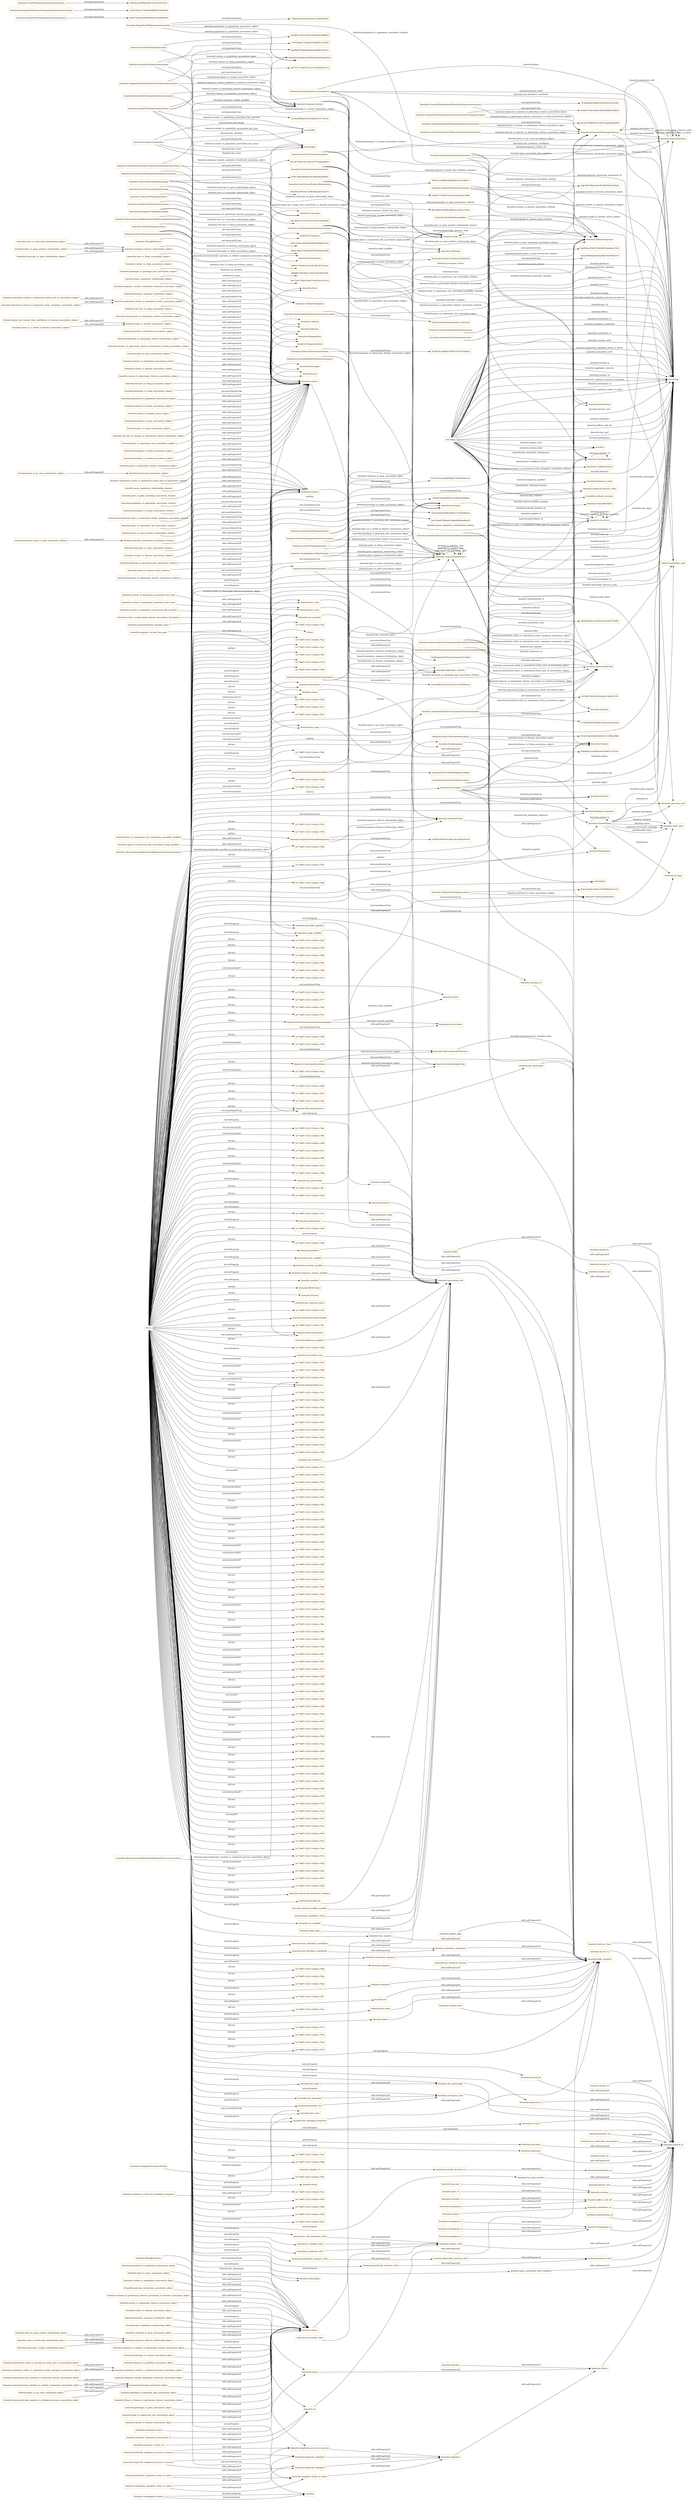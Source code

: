 digraph ar2dtool_diagram { 
rankdir=LR;
size="1501"
node [shape = rectangle, color="orange"]; "bioentity:GeneToGeneProductRelationship" "387d818148b0b074f56703b77e59dafe" "bioentity:Environment" "bioentity:SequenceVariant" "bioentity:GenotypeToGeneAssociation" "e5dd90c2c6314e383cf49b4a41d8b844" "bioentity:CellularComponent" "2538a09ffa6a2f6293d90e287b77b24a" "bioentity:FrequencyQuantifier" "bioentity:VariantToDiseaseAssociation" "81c3073ed815a74bac3477bea856b4b3" "3aba26908f2b6a58a29667942960e107" "bioentity:GenomicSequenceLocalization" "bioentity:ConfidenceLevel" "66ca07590893827a461f5aae0a382868" "9aa084aa78d61550620836adddce7438" "bioentity:GeneToGeneAssociation" "bioentity:GeneToGeneHomologyAssociation" "bioentity:OntologyClass" "bioentity:PairwiseGeneToGeneInteraction" "46bdf8e32a4af0bf30925900127ee34c" "bioentity:GeneProduct" "bioentity:AnatomicalEntity" "bioentity:MacromolecularMachineToMolecularActivityAssociation" "bioentity:Transcript" "bioentity:ThingWithTaxon" "2f238a2e870357862f4b3d8ae418d9af" "bioentity:Provider" "953c83bae40a6e0be66111cd96ee9fd0" "d7ff17b0b3a8da602dc998c6bae48f3a" "9337b72eee46e8598827763b43b9ce0e" "bioentity:ChemicalSubstance" "bioentity:SequenceVariantModulatesTreatmentAssociation" "bioentity:EntityToFeatureOrDiseaseQualifiers" "bioentity:MacromolecularMachineToBiologicalProcessAssociation" "36bb1d6b50cbf030b63f580fab446288" "bioentity:GenomicEntity" "bioentity:GeneRegulatoryRelationship" "bioentity:BiosampleToThingAssociation" "bioentity:AnatomicalEntityToAnatomicalEntityAssociation" "bioentity:ModelToDiseaseMixin" "bioentity:GeographicLocation" "bioentity:MacromolecularMachineToCellularComponentAssociation" "bioentity:OrganismTaxon" "bioentity:Publication" "bioentity:Occurrent" "bioentity:GeneToDiseaseAssociation" "163b156337402a375b3ac253f18dc818" "bioentity:PairwiseInteractionAssociation" "bioentity:GenotypeToVariantAssociation" "bioentity:GeneHasVariantThatContributesToDiseaseAssociation" "a40572a5f1b05bf80585647aed4d8959" "bioentity:ChemicalToDiseaseOrPhenotypicFeatureAssociation" "097c37fdacd420456df05b5b8881d74a" "bioentity:CellLine" "0500f6c00040f35dbe7ab14463b4c4e9" "bioentity:PopulationToPopulationAssociation" "bioentity:ChemicalToPathwayAssociation" "bioentity:GenotypeToThingAssociation" "bioentity:ChemicalToGeneAssociation" "bioentity:MacromolecularMachine" "bioentity:RNAProduct" "82885ab9a39455a054226ad3e4210dfd" "c73d954857f5b08fc703c4c4076632a8" "bioentity:Protein" "bioentity:Pathway" "f9e72d2e708cb524b71b4f18126153c4" "bioentity:FunctionalAssociation" "bioentity:EnvironmentToPhenotypicFeatureAssociation" "b91f9479d4a82f400a4a4c3b9a87cffc" "ab14b02c7c5ac76c65379a5ce0ca6900" "bioentity:DiseaseOrPhenotypicFeature" "bioentity:ExonToTranscriptRelationship" "9631d8641f5666c89d7ee15c0e118ea2" "8ee0b8078fad0e0dadc0dbdbb7e63ccc" "f6d7ecd044c26b7a745bf3604e6311f2" "bioentity:ChemicalToThingAssociation" "e80ba8dbdece2eb6294a24e607520ffd" "bioentity:MacromolecularComplex" "bioentity:Genotype" "bioentity:GeneOrGeneProduct" "21bd149eec779c9a36986fb03525be60" "add7d657f6ba540e9f16f938551636d4" "bioentity:Onset" "bioentity:AnatomicalEntityToAnatomicalEntityOntogenicAssociation" "bioentity:GeneOntologyClass" "430c26d62b52b72a347a2314049922ca" "9d3eef7e982360ce5be839f0ba7b8638" "bioentity:GeographicLocationAtTime" "bioentity:Zygosity" "bioentity:CaseToThingAssociation" "bioentity:BiologicalSex" "bioentity:EntityToPhenotypicFeatureAssociation" "bioentity:SequenceFeatureRelationship" "bioentity:EntityToDiseaseAssociation" "e09c0cec6cf08a058415c1ee924741b3" "bioentity:SeverityValue" "9ffd86078d5db0c318b19c9c9f5395f4" "bioentity:GenotypeToGenotypePartAssociation" "bioentity:GeneToGoTermAssociation" "72fcd6f766bd4f90307ae846530008d3" "bioentity:DiseaseToPhenotypicFeatureAssociation" "bioentity:MolecularActivity" "bioentity:Biosample" "7f4abe200bd5afcdb6f2412b846040ed" "bioentity:LifeStage" "bioentity:Disease" "65b515e9c3f030d3cf4a30a72709c32d" "bioentity:TranscriptToGeneRelationship" "bioentity:VariantToThingAssociation" "78041233985bc43bb82ff1b1205d8677" "bioentity:GeneAsAModelOfDiseaseAssociation" "bioentity:Gene" "bioentity:DrugExposure" "bioentity:MolecularEntity" "bioentity:DiseaseToThingAssociation" "bioentity:Case" "bioentity:Association" "bioentity:VariantToPopulationAssociation" "bioentity:BiologicalEntity" "bioentity:Exon" "5609a719e00e4129cd52fb3d671af2ec" "bioentity:GeneToExpressionSiteAssociation" "bioentity:DiseaseOrPhenotypicFeatureAssociationToThingAssociation" "bioentity:CellLineToDiseaseOrPhenotypicFeatureAssociation" "bioentity:BiosampleToDiseaseOrPhenotypicFeatureAssociation" "6bbb92d44914e11d8e98aaedc4a2fd71" "bioentity:NamedThing" "bioentity:GenotypeToPhenotypicFeatureAssociation" "bioentity:DiseaseOrPhenotypicFeatureAssociationToLocationAssociation" "bioentity:RelationshipType" "ed506172f4855ce5f1c6da6e1bec348d" "1f70b6ebfbf29bb679a40c9325c40c84" "5d429a36edcd56c9b6457793dc68834e" "bioentity:VariantToPhenotypicFeatureAssociation" "bioentity:AnatomicalEntityToAnatomicalEntityPartOfAssociation" "bioentity:ClinicalModifier" "bioentity:CellLineToThingAssociation" "bioentity:GeneToPhenotypicFeatureAssociation" "bioentity:CaseToPhenotypicFeatureAssociation" "bioentity:ThingToDiseaseOrPhenotypicFeatureAssociation" "bioentity:BiologicalProcess" "bioentity:PopulationOfIndividualOrganisms" "4d5721727d9f7351aa119e5d0ea071ea" "11dc199ed137fab9d37e8f285272f708" "fa355bbd57db8eb258eb490baba8ba30" "bioentity:PhenotypicFeature" "bioentity:Treatment" "bioentity:GeneToThingAssociation" ; /*classes style*/
	"bioentity:SequenceVariantModulatesTreatmentAssociation" -> "8ee0b8078fad0e0dadc0dbdbb7e63ccc" [ label = "owl:equivalentClass" ];
	"bioentity:gene_to_expression_site_association_subject" -> "bioentity:subject" [ label = "rdfs:subPropertyOf" ];
	"bioentity:end_interbase_coordinate" -> "bioentity:interbase_coordinate" [ label = "rdfs:subPropertyOf" ];
	"bioentity:has_part" -> "bioentity:overlaps" [ label = "rdfs:subPropertyOf" ];
	"bioentity:aggregate_statistic" -> "bioentity:node_property" [ label = "rdfs:subPropertyOf" ];
	"bioentity:ThingToDiseaseOrPhenotypicFeatureAssociation" -> "66ca07590893827a461f5aae0a382868" [ label = "owl:equivalentClass" ];
	"bioentity:biosample_to_thing_association_subject" -> "bioentity:subject" [ label = "rdfs:subPropertyOf" ];
	"bioentity:precedes" -> "bioentity:related_to" [ label = "rdfs:subPropertyOf" ];
	"bioentity:pairwise_interaction_association_relation" -> "bioentity:relation" [ label = "rdfs:subPropertyOf" ];
	"bioentity:entity_to_disease_association_object" -> "bioentity:object" [ label = "rdfs:subPropertyOf" ];
	"bioentity:frequency_qualifier" -> "bioentity:association_slot" [ label = "rdfs:subPropertyOf" ];
	"bioentity:quantifier_qualifier" -> "bioentity:association_slot" [ label = "rdfs:subPropertyOf" ];
	"bioentity:ChemicalToPathwayAssociation" -> "36bb1d6b50cbf030b63f580fab446288" [ label = "owl:equivalentClass" ];
	"bioentity:description" -> "bioentity:node_property" [ label = "rdfs:subPropertyOf" ];
	"bioentity:genotype_to_variant_association_subject" -> "bioentity:subject" [ label = "rdfs:subPropertyOf" ];
	"bioentity:genomic_sequence_localization_object" -> "bioentity:object" [ label = "rdfs:subPropertyOf" ];
	"bioentity:affects_risk_for" -> "bioentity:related_to" [ label = "rdfs:subPropertyOf" ];
	"bioentity:CaseToThingAssociation" -> "9ffd86078d5db0c318b19c9c9f5395f4" [ label = "owl:equivalentClass" ];
	"bioentity:gene_to_phenotypic_feature_association_subject" -> "bioentity:subject" [ label = "rdfs:subPropertyOf" ];
	"bioentity:predisposes" -> "bioentity:affects_risk_for" [ label = "rdfs:subPropertyOf" ];
	"bioentity:location_of" -> "bioentity:related_to" [ label = "rdfs:subPropertyOf" ];
	"bioentity:gene_to_go_term_association_subject" -> "bioentity:functional_association_subject" [ label = "rdfs:subPropertyOf" ];
	"bioentity:positively_regulates_process_to_process" -> "bioentity:regulates_process_to_process" [ label = "rdfs:subPropertyOf" ];
	"bioentity:positively_regulates_process_to_process" -> "bioentity:positively_regulates" [ label = "rdfs:subPropertyOf" ];
	"bioentity:gene_regulatory_relationship_object" -> "bioentity:object" [ label = "rdfs:subPropertyOf" ];
	"bioentity:GenotypeToGenotypePartAssociation" -> "430c26d62b52b72a347a2314049922ca" [ label = "owl:equivalentClass" ];
	"bioentity:systematic_synonym" -> "bioentity:node_property" [ label = "rdfs:subPropertyOf" ];
	"bioentity:start_interbase_coordinate" -> "bioentity:interbase_coordinate" [ label = "rdfs:subPropertyOf" ];
	"bioentity:GenotypeToPhenotypicFeatureAssociation" -> "65b515e9c3f030d3cf4a30a72709c32d" [ label = "owl:equivalentClass" ];
	"bioentity:has_molecular_consequence" -> "bioentity:related_to" [ label = "rdfs:subPropertyOf" ];
	"bioentity:genotype_to_gene_association_relation" -> "bioentity:relation" [ label = "rdfs:subPropertyOf" ];
	"bioentity:DiseaseToPhenotypicFeatureAssociation" -> "a40572a5f1b05bf80585647aed4d8959" [ label = "owl:equivalentClass" ];
	"bioentity:expresses" -> "bioentity:related_to" [ label = "rdfs:subPropertyOf" ];
	"bioentity:chemical_to_gene_association_object" -> "bioentity:object" [ label = "rdfs:subPropertyOf" ];
	"bioentity:has_gene_product" -> "bioentity:related_to" [ label = "rdfs:subPropertyOf" ];
	"bioentity:same_as" -> "bioentity:related_to" [ label = "rdfs:subPropertyOf" ];
	"bioentity:GeneToThingAssociation" -> "fa355bbd57db8eb258eb490baba8ba30" [ label = "owl:equivalentClass" ];
	"bioentity:negatively_regulates_process_to_process" -> "bioentity:regulates_process_to_process" [ label = "rdfs:subPropertyOf" ];
	"bioentity:negatively_regulates_process_to_process" -> "bioentity:negatively_regulates" [ label = "rdfs:subPropertyOf" ];
	"bioentity:contributes_to" -> "bioentity:related_to" [ label = "rdfs:subPropertyOf" ];
	"bioentity:gene_to_gene_product_relationship_object" -> "bioentity:sequence_feature_relationship_object" [ label = "rdfs:subPropertyOf" ];
	"bioentity:chemical_to_disease_or_phenotypic_feature_association_object" -> "bioentity:object" [ label = "rdfs:subPropertyOf" ];
	"bioentity:GeneToExpressionSiteAssociation" -> "163b156337402a375b3ac253f18dc818" [ label = "owl:equivalentClass" ];
	"bioentity:genotype_to_variant_association_object" -> "bioentity:object" [ label = "rdfs:subPropertyOf" ];
	"bioentity:sequence_feature_relationship_subject" -> "bioentity:subject" [ label = "rdfs:subPropertyOf" ];
	"bioentity:GeneAsAModelOfDiseaseAssociation" -> "9337b72eee46e8598827763b43b9ce0e" [ label = "owl:equivalentClass" ];
	"bioentity:chemical_to_pathway_association_object" -> "bioentity:object" [ label = "rdfs:subPropertyOf" ];
	"bioentity:case_to_thing_association_subject" -> "bioentity:subject" [ label = "rdfs:subPropertyOf" ];
	"bioentity:BiosampleToDiseaseOrPhenotypicFeatureAssociation" -> "21bd149eec779c9a36986fb03525be60" [ label = "owl:equivalentClass" ];
	"bioentity:variant_to_thing_association_subject" -> "bioentity:subject" [ label = "rdfs:subPropertyOf" ];
	"bioentity:homologous_to" -> "bioentity:related_to" [ label = "rdfs:subPropertyOf" ];
	"bioentity:filler" -> "bioentity:node_property" [ label = "rdfs:subPropertyOf" ];
	"bioentity:variant_to_population_association_has_quotient" -> "bioentity:has_quotient" [ label = "rdfs:subPropertyOf" ];
	"bioentity:sequence_feature_relationship_object" -> "bioentity:object" [ label = "rdfs:subPropertyOf" ];
	"bioentity:has_evidence" -> "bioentity:association_slot" [ label = "rdfs:subPropertyOf" ];
	"bioentity:genotype_to_genotype_part_association_subject" -> "bioentity:subject" [ label = "rdfs:subPropertyOf" ];
	"bioentity:gene_regulatory_relationship_subject" -> "bioentity:subject" [ label = "rdfs:subPropertyOf" ];
	"bioentity:sequence_variant_modulates_treatment_association_subject" -> "bioentity:subject" [ label = "rdfs:subPropertyOf" ];
	"bioentity:entity_to_phenotypic_feature_association_description" -> "bioentity:description" [ label = "rdfs:subPropertyOf" ];
	"bioentity:name" -> "bioentity:node_property" [ label = "rdfs:subPropertyOf" ];
	"bioentity:has_quotient" -> "bioentity:aggregate_statistic" [ label = "rdfs:subPropertyOf" ];
	"bioentity:GeneToGoTermAssociation" -> "78041233985bc43bb82ff1b1205d8677" [ label = "owl:equivalentClass" ];
	"bioentity:negatively_regulates_entity_to_entity" -> "bioentity:regulates_entity_to_entity" [ label = "rdfs:subPropertyOf" ];
	"bioentity:negatively_regulates_entity_to_entity" -> "bioentity:negatively_regulates" [ label = "rdfs:subPropertyOf" ];
	"bioentity:variant_to_disease_association_relation" -> "bioentity:relation" [ label = "rdfs:subPropertyOf" ];
	"bioentity:category" -> "bioentity:node_property" [ label = "rdfs:subPropertyOf" ];
	"bioentity:genomic_sequence_localization_subject" -> "bioentity:subject" [ label = "rdfs:subPropertyOf" ];
	"bioentity:negatively_regulates" -> "bioentity:regulates" [ label = "rdfs:subPropertyOf" ];
	"bioentity:coexists_with" -> "bioentity:related_to" [ label = "rdfs:subPropertyOf" ];
	"bioentity:anatomical_entity_to_anatomical_entity_part_of_association_object" -> "bioentity:anatomical_entity_to_anatomical_entity_association_object" [ label = "rdfs:subPropertyOf" ];
	"bioentity:stage_qualifier" -> "bioentity:association_slot" [ label = "rdfs:subPropertyOf" ];
	"bioentity:anatomical_entity_to_anatomical_entity_part_of_association_subject" -> "bioentity:anatomical_entity_to_anatomical_entity_association_subject" [ label = "rdfs:subPropertyOf" ];
	"bioentity:exon_to_transcript_relationship_subject" -> "bioentity:sequence_feature_relationship_subject" [ label = "rdfs:subPropertyOf" ];
	"bioentity:part_of" -> "bioentity:overlaps" [ label = "rdfs:subPropertyOf" ];
	"bioentity:physically_interacts_with" -> "bioentity:interacts_with" [ label = "rdfs:subPropertyOf" ];
	"bioentity:PopulationToPopulationAssociation" -> "7f4abe200bd5afcdb6f2412b846040ed" [ label = "owl:equivalentClass" ];
	"bioentity:derives_into" -> "bioentity:related_to" [ label = "rdfs:subPropertyOf" ];
	"bioentity:has_total" -> "bioentity:aggregate_statistic" [ label = "rdfs:subPropertyOf" ];
	"bioentity:gene_associated_with_condition" -> "bioentity:related_to" [ label = "rdfs:subPropertyOf" ];
	"bioentity:EnvironmentToPhenotypicFeatureAssociation" -> "81c3073ed815a74bac3477bea856b4b3" [ label = "owl:equivalentClass" ];
	"bioentity:timepoint" -> "bioentity:node_property" [ label = "rdfs:subPropertyOf" ];
	"bioentity:cell_line_to_thing_association_subject" -> "bioentity:subject" [ label = "rdfs:subPropertyOf" ];
	"bioentity:GeneHasVariantThatContributesToDiseaseAssociation" -> "6bbb92d44914e11d8e98aaedc4a2fd71" [ label = "owl:equivalentClass" ];
	"bioentity:environment_to_phenotypic_feature_association_subject" -> "bioentity:subject" [ label = "rdfs:subPropertyOf" ];
	"bioentity:severity_qualifier" -> "bioentity:association_slot" [ label = "rdfs:subPropertyOf" ];
	"bioentity:ChemicalToThingAssociation" -> "f6d7ecd044c26b7a745bf3604e6311f2" [ label = "owl:equivalentClass" ];
	"bioentity:interacts_with" -> "bioentity:related_to" [ label = "rdfs:subPropertyOf" ];
	"bioentity:gene_has_variant_that_contributes_to_disease_association_subject" -> "bioentity:gene_to_disease_association_subject" [ label = "rdfs:subPropertyOf" ];
	"bioentity:exon_to_transcript_relationship_object" -> "bioentity:sequence_feature_relationship_object" [ label = "rdfs:subPropertyOf" ];
	"bioentity:variant_to_population_association_has_total" -> "bioentity:has_total" [ label = "rdfs:subPropertyOf" ];
	"bioentity:treatment_treats" -> "bioentity:treats" [ label = "rdfs:subPropertyOf" ];
	"bioentity:sequence_variant_qualifier" -> "bioentity:association_slot" [ label = "rdfs:subPropertyOf" ];
	"bioentity:negated" -> "bioentity:association_slot" [ label = "rdfs:subPropertyOf" ];
	"bioentity:SequenceFeatureRelationship" -> "0500f6c00040f35dbe7ab14463b4c4e9" [ label = "owl:equivalentClass" ];
	"bioentity:ExonToTranscriptRelationship" -> "ab14b02c7c5ac76c65379a5ce0ca6900" [ label = "owl:equivalentClass" ];
	"bioentity:subject" -> "bioentity:association_slot" [ label = "rdfs:subPropertyOf" ];
	"bioentity:sequence_variant_has_gene" -> "bioentity:has_gene" [ label = "rdfs:subPropertyOf" ];
	"bioentity:subclass_of" -> "bioentity:related_to" [ label = "rdfs:subPropertyOf" ];
	"bioentity:EntityToPhenotypicFeatureAssociation" -> "f9e72d2e708cb524b71b4f18126153c4" [ label = "owl:equivalentClass" ];
	"bioentity:treated_by" -> "bioentity:related_to" [ label = "rdfs:subPropertyOf" ];
	"bioentity:manifestation_of" -> "bioentity:related_to" [ label = "rdfs:subPropertyOf" ];
	"bioentity:ChemicalToGeneAssociation" -> "387d818148b0b074f56703b77e59dafe" [ label = "owl:equivalentClass" ];
	"bioentity:prevents" -> "bioentity:affects_risk_for" [ label = "rdfs:subPropertyOf" ];
	"bioentity:pairwise_interaction_association_subject" -> "bioentity:subject" [ label = "rdfs:subPropertyOf" ];
	"bioentity:association_type" -> "bioentity:association_slot" [ label = "rdfs:subPropertyOf" ];
	"bioentity:GenotypeToThingAssociation" -> "72fcd6f766bd4f90307ae846530008d3" [ label = "owl:equivalentClass" ];
	"bioentity:provided_by" -> "bioentity:association_slot" [ label = "rdfs:subPropertyOf" ];
	"bioentity:sequence_variant_modulates_treatment_association_object" -> "bioentity:object" [ label = "rdfs:subPropertyOf" ];
	"bioentity:transcript_to_gene_relationship_object" -> "bioentity:sequence_feature_relationship_object" [ label = "rdfs:subPropertyOf" ];
	"bioentity:treats" -> "bioentity:affects" [ label = "rdfs:subPropertyOf" ];
	"bioentity:expressed_in" -> "bioentity:related_to" [ label = "rdfs:subPropertyOf" ];
	"bioentity:GenotypeToVariantAssociation" -> "11dc199ed137fab9d37e8f285272f708" [ label = "owl:equivalentClass" ];
	"bioentity:update_date" -> "bioentity:node_property" [ label = "rdfs:subPropertyOf" ];
	"bioentity:GeneToGeneHomologyAssociation" -> "9aa084aa78d61550620836adddce7438" [ label = "owl:equivalentClass" ];
	"bioentity:VariantToDiseaseAssociation" -> "add7d657f6ba540e9f16f938551636d4" [ label = "owl:equivalentClass" ];
	"bioentity:functional_association_object" -> "bioentity:object" [ label = "rdfs:subPropertyOf" ];
	"bioentity:sex_qualifier" -> "bioentity:association_slot" [ label = "rdfs:subPropertyOf" ];
	"bioentity:macromolecular_machine_name" -> "bioentity:name" [ label = "rdfs:subPropertyOf" ];
	"bioentity:genotype_to_genotype_part_association_object" -> "bioentity:object" [ label = "rdfs:subPropertyOf" ];
	"bioentity:gene_to_go_term_association_object" -> "bioentity:functional_association_object" [ label = "rdfs:subPropertyOf" ];
	"bioentity:pairwise_interaction_association_id" -> "bioentity:id" [ label = "rdfs:subPropertyOf" ];
	"bioentity:participates_in" -> "bioentity:related_to" [ label = "rdfs:subPropertyOf" ];
	"bioentity:has_participant" -> "bioentity:related_to" [ label = "rdfs:subPropertyOf" ];
	"bioentity:TranscriptToGeneRelationship" -> "d7ff17b0b3a8da602dc998c6bae48f3a" [ label = "owl:equivalentClass" ];
	"bioentity:GenotypeToGeneAssociation" -> "ed506172f4855ce5f1c6da6e1bec348d" [ label = "owl:equivalentClass" ];
	"bioentity:has_input" -> "bioentity:has_participant" [ label = "rdfs:subPropertyOf" ];
	"bioentity:GeneToGeneAssociation" -> "82885ab9a39455a054226ad3e4210dfd" [ label = "owl:equivalentClass" ];
	"bioentity:genotype_to_phenotypic_feature_association_subject" -> "bioentity:subject" [ label = "rdfs:subPropertyOf" ];
	"bioentity:interbase_coordinate" -> "bioentity:node_property" [ label = "rdfs:subPropertyOf" ];
	"bioentity:genotype_to_genotype_part_association_relation" -> "bioentity:relation" [ label = "rdfs:subPropertyOf" ];
	"bioentity:molecularly_interacts_with" -> "bioentity:physically_interacts_with" [ label = "rdfs:subPropertyOf" ];
	"bioentity:sequence_variant_id" -> "bioentity:id" [ label = "rdfs:subPropertyOf" ];
	"bioentity:model_to_disease_mixin_relation" -> "bioentity:relation" [ label = "rdfs:subPropertyOf" ];
	"bioentity:thing_to_disease_or_phenotypic_feature_association_object" -> "bioentity:object" [ label = "rdfs:subPropertyOf" ];
	"bioentity:disrupts" -> "bioentity:affects" [ label = "rdfs:subPropertyOf" ];
	"bioentity:DiseaseToThingAssociation" -> "46bdf8e32a4af0bf30925900127ee34c" [ label = "owl:equivalentClass" ];
	"bioentity:sequence_variant_has_biological_sequence" -> "bioentity:has_biological_sequence" [ label = "rdfs:subPropertyOf" ];
	"bioentity:actively_involved_in" -> "bioentity:participates_in" [ label = "rdfs:subPropertyOf" ];
	"bioentity:correlated_with" -> "bioentity:related_to" [ label = "rdfs:subPropertyOf" ];
	"bioentity:disease_or_phenotypic_feature_association_to_thing_association_subject" -> "bioentity:subject" [ label = "rdfs:subPropertyOf" ];
	"bioentity:regulates_entity_to_entity" -> "bioentity:regulates" [ label = "rdfs:subPropertyOf" ];
	"bioentity:VariantToPhenotypicFeatureAssociation" -> "2538a09ffa6a2f6293d90e287b77b24a" [ label = "owl:equivalentClass" ];
	"bioentity:clinical_modifier_qualifier" -> "bioentity:association_slot" [ label = "rdfs:subPropertyOf" ];
	"bioentity:AnatomicalEntityToAnatomicalEntityAssociation" -> "c73d954857f5b08fc703c4c4076632a8" [ label = "owl:equivalentClass" ];
	"bioentity:genotype_to_phenotypic_feature_association_relation" -> "bioentity:relation" [ label = "rdfs:subPropertyOf" ];
	"bioentity:anatomical_entity_to_anatomical_entity_part_of_association_relation" -> "bioentity:relation" [ label = "rdfs:subPropertyOf" ];
	"bioentity:produces" -> "bioentity:related_to" [ label = "rdfs:subPropertyOf" ];
	"bioentity:has_biomarker" -> "bioentity:correlated_with" [ label = "rdfs:subPropertyOf" ];
	"bioentity:in_taxon" -> "bioentity:related_to" [ label = "rdfs:subPropertyOf" ];
	"bioentity:EntityToDiseaseAssociation" -> "953c83bae40a6e0be66111cd96ee9fd0" [ label = "owl:equivalentClass" ];
	"bioentity:functional_association_subject" -> "bioentity:subject" [ label = "rdfs:subPropertyOf" ];
	"bioentity:genotype_to_gene_association_object" -> "bioentity:object" [ label = "rdfs:subPropertyOf" ];
	"bioentity:gene_to_disease_association_subject" -> "bioentity:subject" [ label = "rdfs:subPropertyOf" ];
	"bioentity:anatomical_entity_to_anatomical_entity_association_subject" -> "bioentity:subject" [ label = "rdfs:subPropertyOf" ];
	"bioentity:gene_to_gene_product_relationship_subject" -> "bioentity:sequence_feature_relationship_subject" [ label = "rdfs:subPropertyOf" ];
	"bioentity:located_in" -> "bioentity:related_to" [ label = "rdfs:subPropertyOf" ];
	"bioentity:transcript_to_gene_relationship_subject" -> "bioentity:sequence_feature_relationship_subject" [ label = "rdfs:subPropertyOf" ];
	"bioentity:gene_regulatory_relationship_relation" -> "bioentity:relation" [ label = "rdfs:subPropertyOf" ];
	"bioentity:capable_of" -> "bioentity:actively_involved_in" [ label = "rdfs:subPropertyOf" ];
	"bioentity:VariantToThingAssociation" -> "e5dd90c2c6314e383cf49b4a41d8b844" [ label = "owl:equivalentClass" ];
	"bioentity:gene_to_expression_site_association_object" -> "bioentity:object" [ label = "rdfs:subPropertyOf" ];
	"bioentity:variant_to_disease_association_object" -> "bioentity:object" [ label = "rdfs:subPropertyOf" ];
	"bioentity:population_to_population_association_object" -> "bioentity:object" [ label = "rdfs:subPropertyOf" ];
	"bioentity:gene_to_gene_association_subject" -> "bioentity:subject" [ label = "rdfs:subPropertyOf" ];
	"bioentity:iri" -> "bioentity:node_property" [ label = "rdfs:subPropertyOf" ];
	"bioentity:has_count" -> "bioentity:aggregate_statistic" [ label = "rdfs:subPropertyOf" ];
	"bioentity:gene_to_gene_homology_association_relation" -> "bioentity:relation" [ label = "rdfs:subPropertyOf" ];
	"bioentity:full_name" -> "bioentity:node_property" [ label = "rdfs:subPropertyOf" ];
	"bioentity:derives_from" -> "bioentity:related_to" [ label = "rdfs:subPropertyOf" ];
	"bioentity:has_biological_sequence" -> "bioentity:node_property" [ label = "rdfs:subPropertyOf" ];
	"bioentity:gene_to_gene_association_object" -> "bioentity:object" [ label = "rdfs:subPropertyOf" ];
	"bioentity:variant_to_population_association_object" -> "bioentity:object" [ label = "rdfs:subPropertyOf" ];
	"bioentity:gene_to_expression_site_association_stage_qualifier" -> "bioentity:stage_qualifier" [ label = "rdfs:subPropertyOf" ];
	"bioentity:phase" -> "bioentity:node_property" [ label = "rdfs:subPropertyOf" ];
	"bioentity:CellLineToThingAssociation" -> "097c37fdacd420456df05b5b8881d74a" [ label = "owl:equivalentClass" ];
	"bioentity:variant_to_population_association_subject" -> "bioentity:subject" [ label = "rdfs:subPropertyOf" ];
	"bioentity:variant_to_population_association_has_count" -> "bioentity:has_count" [ label = "rdfs:subPropertyOf" ];
	"bioentity:pairwise_interaction_association_object" -> "bioentity:object" [ label = "rdfs:subPropertyOf" ];
	"bioentity:AnatomicalEntityToAnatomicalEntityPartOfAssociation" -> "b91f9479d4a82f400a4a4c3b9a87cffc" [ label = "owl:equivalentClass" ];
	"bioentity:occurs_in" -> "bioentity:related_to" [ label = "rdfs:subPropertyOf" ];
	"bioentity:variant_to_disease_association_subject" -> "bioentity:subject" [ label = "rdfs:subPropertyOf" ];
	"bioentity:variant_to_phenotypic_feature_association_subject" -> "bioentity:subject" [ label = "rdfs:subPropertyOf" ];
	"bioentity:affects" -> "bioentity:related_to" [ label = "rdfs:subPropertyOf" ];
	"bioentity:disease_to_thing_association_subject" -> "bioentity:subject" [ label = "rdfs:subPropertyOf" ];
	"bioentity:publications" -> "bioentity:association_slot" [ label = "rdfs:subPropertyOf" ];
	"bioentity:gene_as_a_model_of_disease_association_subject" -> "bioentity:gene_to_disease_association_subject" [ label = "rdfs:subPropertyOf" ];
	"bioentity:has_chemical_formula" -> "bioentity:node_property" [ label = "rdfs:subPropertyOf" ];
	"bioentity:macromolecular_machine_to_biological_process_association_object" -> "bioentity:functional_association_object" [ label = "rdfs:subPropertyOf" ];
	"bioentity:in_cell_population_with" -> "bioentity:coexists_with" [ label = "rdfs:subPropertyOf" ];
	"bioentity:GeneToDiseaseAssociation" -> "2f238a2e870357862f4b3d8ae418d9af" [ label = "owl:equivalentClass" ];
	"bioentity:pairwise_gene_to_gene_interaction_relation" -> "bioentity:pairwise_interaction_association_relation" [ label = "rdfs:subPropertyOf" ];
	"bioentity:model_of" -> "bioentity:related_to" [ label = "rdfs:subPropertyOf" ];
	"bioentity:macromolecular_machine_to_molecular_activity_association_object" -> "bioentity:functional_association_object" [ label = "rdfs:subPropertyOf" ];
	"bioentity:biomarker_for" -> "bioentity:correlated_with" [ label = "rdfs:subPropertyOf" ];
	"bioentity:causes" -> "bioentity:contributes_to" [ label = "rdfs:subPropertyOf" ];
	"bioentity:anatomical_entity_to_anatomical_entity_association_object" -> "bioentity:object" [ label = "rdfs:subPropertyOf" ];
	"bioentity:GeneToPhenotypicFeatureAssociation" -> "5d429a36edcd56c9b6457793dc68834e" [ label = "owl:equivalentClass" ];
	"NULL" -> "bioentity:FunctionalAssociation" [ label = "rdf:first" ];
	"NULL" -> "2e77d8f7:165211028cd:-7faf" [ label = "rdf:rest" ];
	"NULL" -> "bioentity:Provider" [ label = "owl:someValuesFrom" ];
	"NULL" -> "bioentity:full_name" [ label = "owl:onProperty" ];
	"NULL" -> "xsd:integer" [ label = "owl:someValuesFrom" ];
	"NULL" -> "rdf:nil" [ label = "rdf:rest" ];
	"NULL" -> "bioentity:association_type" [ label = "owl:onProperty" ];
	"NULL" -> "bioentity:AnatomicalEntityToAnatomicalEntityAssociation" [ label = "rdf:first" ];
	"NULL" -> "2e77d8f7:165211028cd:-7faa" [ label = "owl:intersectionOf" ];
	"NULL" -> "2e77d8f7:165211028cd:-7fa1" [ label = "rdf:rest" ];
	"NULL" -> "2e77d8f7:165211028cd:-7ff2" [ label = "rdf:rest" ];
	"NULL" -> "bioentity:Disease" [ label = "rdf:first" ];
	"NULL" -> "2e77d8f7:165211028cd:-7f7d" [ label = "rdf:rest" ];
	"NULL" -> "bioentity:quantifier_qualifier" [ label = "owl:onProperty" ];
	"NULL" -> "2e77d8f7:165211028cd:-7f94" [ label = "owl:intersectionOf" ];
	"NULL" -> "bioentity:BiologicalSex" [ label = "owl:someValuesFrom" ];
	"NULL" -> "2e77d8f7:165211028cd:-7fcd" [ label = "owl:intersectionOf" ];
	"NULL" -> "2e77d8f7:165211028cd:-7fe7" [ label = "owl:intersectionOf" ];
	"NULL" -> "bioentity:node_property" [ label = "owl:onProperty" ];
	"NULL" -> "2e77d8f7:165211028cd:-7f91" [ label = "rdf:rest" ];
	"NULL" -> "2e77d8f7:165211028cd:-7f9e" [ label = "rdf:rest" ];
	"NULL" -> "2e77d8f7:165211028cd:-7fed" [ label = "owl:intersectionOf" ];
	"NULL" -> "2e77d8f7:165211028cd:-7f8d" [ label = "owl:intersectionOf" ];
	"NULL" -> "bioentity:sequence_variant_qualifier" [ label = "owl:onProperty" ];
	"NULL" -> "2e77d8f7:165211028cd:-7fb3" [ label = "rdf:rest" ];
	"NULL" -> "bioentity:in_complex_with" [ label = "owl:onProperty" ];
	"NULL" -> "bioentity:sex_qualifier" [ label = "owl:onProperty" ];
	"NULL" -> "2e77d8f7:165211028cd:-7f95" [ label = "rdf:rest" ];
	"NULL" -> "bioentity:BiologicalProcess" [ label = "owl:someValuesFrom" ];
	"NULL" -> "2e77d8f7:165211028cd:-7fd4" [ label = "rdf:rest" ];
	"NULL" -> "2e77d8f7:165211028cd:-7fa5" [ label = "owl:intersectionOf" ];
	"NULL" -> "bioentity:BiologicalProcess" [ label = "rdf:first" ];
	"NULL" -> "bioentity:has_quotient" [ label = "owl:onProperty" ];
	"NULL" -> "2e77d8f7:165211028cd:-7fda" [ label = "rdf:rest" ];
	"NULL" -> "2e77d8f7:165211028cd:-7fa4" [ label = "rdf:rest" ];
	"NULL" -> "2e77d8f7:165211028cd:-7ff5" [ label = "rdf:rest" ];
	"NULL" -> "bioentity:MacromolecularMachine" [ label = "owl:someValuesFrom" ];
	"NULL" -> "2e77d8f7:165211028cd:-7f86" [ label = "rdf:rest" ];
	"NULL" -> "bioentity:LifeStage" [ label = "owl:someValuesFrom" ];
	"NULL" -> "2e77d8f7:165211028cd:-7ffb" [ label = "rdf:rest" ];
	"NULL" -> "2e77d8f7:165211028cd:-7f88" [ label = "owl:intersectionOf" ];
	"NULL" -> "bioentity:Genotype" [ label = "owl:someValuesFrom" ];
	"NULL" -> "2e77d8f7:165211028cd:-7fc5" [ label = "rdf:rest" ];
	"NULL" -> "xsd:float" [ label = "owl:someValuesFrom" ];
	"NULL" -> "bioentity:DrugExposure" [ label = "owl:someValuesFrom" ];
	"NULL" -> "2e77d8f7:165211028cd:-7fe6" [ label = "rdf:rest" ];
	"NULL" -> "bioentity:RelationshipType" [ label = "owl:someValuesFrom" ];
	"NULL" -> "2e77d8f7:165211028cd:-7f77" [ label = "rdf:rest" ];
	"NULL" -> "2e77d8f7:165211028cd:-7f9a" [ label = "rdf:rest" ];
	"NULL" -> "2e77d8f7:165211028cd:-7fec" [ label = "rdf:rest" ];
	"NULL" -> "2e77d8f7:165211028cd:-7fb6" [ label = "rdf:rest" ];
	"NULL" -> "2e77d8f7:165211028cd:-7fb4" [ label = "owl:intersectionOf" ];
	"NULL" -> "2e77d8f7:165211028cd:-7fad" [ label = "owl:intersectionOf" ];
	"NULL" -> "2e77d8f7:165211028cd:-7f98" [ label = "rdf:rest" ];
	"NULL" -> "2e77d8f7:165211028cd:-7fd7" [ label = "rdf:rest" ];
	"NULL" -> "2e77d8f7:165211028cd:-7ffa" [ label = "rdf:rest" ];
	"NULL" -> "2e77d8f7:165211028cd:-7fa8" [ label = "owl:intersectionOf" ];
	"NULL" -> "2e77d8f7:165211028cd:-7ff6" [ label = "owl:intersectionOf" ];
	"NULL" -> "2e77d8f7:165211028cd:-7fdd" [ label = "rdf:rest" ];
	"NULL" -> "2e77d8f7:165211028cd:-7fa7" [ label = "rdf:rest" ];
	"NULL" -> "2e77d8f7:165211028cd:-7ff8" [ label = "rdf:rest" ];
	"NULL" -> "2e77d8f7:165211028cd:-7fc9" [ label = "owl:intersectionOf" ];
	"NULL" -> "2e77d8f7:165211028cd:-7f89" [ label = "rdf:rest" ];
	"NULL" -> "2e77d8f7:165211028cd:-7ff1" [ label = "rdf:rest" ];
	"NULL" -> "bioentity:object" [ label = "owl:onProperty" ];
	"NULL" -> "bioentity:qualifiers" [ label = "owl:onProperty" ];
	"NULL" -> "2e77d8f7:165211028cd:-7fc8" [ label = "rdf:rest" ];
	"NULL" -> "bioentity:Exon" [ label = "owl:someValuesFrom" ];
	"NULL" -> "bioentity:DiseaseOrPhenotypicFeature" [ label = "owl:someValuesFrom" ];
	"NULL" -> "bioentity:has_percentage" [ label = "owl:onProperty" ];
	"NULL" -> "2e77d8f7:165211028cd:-7fce" [ label = "rdf:rest" ];
	"NULL" -> "bioentity:onset_qualifier" [ label = "owl:onProperty" ];
	"NULL" -> "2e77d8f7:165211028cd:-7fe9" [ label = "rdf:rest" ];
	"NULL" -> "bioentity:precedes" [ label = "owl:onProperty" ];
	"NULL" -> "2e77d8f7:165211028cd:-7f9d" [ label = "rdf:rest" ];
	"NULL" -> "bioentity:has_exposure_parts" [ label = "owl:onProperty" ];
	"NULL" -> "2e77d8f7:165211028cd:-7fef" [ label = "rdf:rest" ];
	"NULL" -> "2e77d8f7:165211028cd:-7ffc" [ label = "owl:intersectionOf" ];
	"NULL" -> "2e77d8f7:165211028cd:-7fb9" [ label = "rdf:rest" ];
	"NULL" -> "bioentity:GeneOntologyClass" [ label = "owl:someValuesFrom" ];
	"NULL" -> "xsd:boolean" [ label = "owl:someValuesFrom" ];
	"NULL" -> "bioentity:longitude" [ label = "owl:onProperty" ];
	"NULL" -> "bioentity:Protein" [ label = "rdf:first" ];
	"NULL" -> "bioentity:symbol_type" [ label = "owl:someValuesFrom" ];
	"NULL" -> "2e77d8f7:165211028cd:-7f92" [ label = "owl:intersectionOf" ];
	"NULL" -> "2e77d8f7:165211028cd:-7f99" [ label = "owl:intersectionOf" ];
	"NULL" -> "2e77d8f7:165211028cd:-7fc0" [ label = "rdf:rest" ];
	"NULL" -> "bioentity:subject" [ label = "owl:onProperty" ];
	"NULL" -> "bioentity:latitude" [ label = "owl:onProperty" ];
	"NULL" -> "2e77d8f7:165211028cd:-7fe1" [ label = "rdf:rest" ];
	"NULL" -> "bioentity:has_biomarker" [ label = "owl:onProperty" ];
	"NULL" -> "bioentity:RNAProduct" [ label = "rdf:first" ];
	"NULL" -> "bioentity:Treatment" [ label = "owl:someValuesFrom" ];
	"NULL" -> "2e77d8f7:165211028cd:-7fb0" [ label = "owl:intersectionOf" ];
	"NULL" -> "bioentity:Occurrent" [ label = "owl:someValuesFrom" ];
	"NULL" -> "2e77d8f7:165211028cd:-7fb1" [ label = "rdf:rest" ];
	"NULL" -> "bioentity:genetically_interacts_with" [ label = "owl:onProperty" ];
	"NULL" -> "bioentity:NamedThing" [ label = "owl:someValuesFrom" ];
	"NULL" -> "bioentity:label_type" [ label = "owl:someValuesFrom" ];
	"NULL" -> "bioentity:in_pathway_with" [ label = "owl:onProperty" ];
	"NULL" -> "bioentity:SequenceFeatureRelationship" [ label = "rdf:first" ];
	"NULL" -> "2e77d8f7:165211028cd:-7fbf" [ label = "owl:intersectionOf" ];
	"NULL" -> "2e77d8f7:165211028cd:-7fd1" [ label = "owl:intersectionOf" ];
	"NULL" -> "xsd:string" [ label = "owl:someValuesFrom" ];
	"NULL" -> "2e77d8f7:165211028cd:-7f80" [ label = "rdf:rest" ];
	"NULL" -> "bioentity:OntologyClass" [ label = "owl:someValuesFrom" ];
	"NULL" -> "2e77d8f7:165211028cd:-7fd2" [ label = "rdf:rest" ];
	"NULL" -> "bioentity:treats" [ label = "owl:onProperty" ];
	"NULL" -> "bioentity:expressed_in" [ label = "owl:onProperty" ];
	"NULL" -> "bioentity:has_count" [ label = "owl:onProperty" ];
	"NULL" -> "2e77d8f7:165211028cd:-7fcb" [ label = "owl:intersectionOf" ];
	"NULL" -> "bioentity:publications" [ label = "owl:onProperty" ];
	"NULL" -> "bioentity:regulates_process_to_process" [ label = "owl:onProperty" ];
	"NULL" -> "2e77d8f7:165211028cd:-7f84" [ label = "rdf:rest" ];
	"NULL" -> "bioentity:subclass_of" [ label = "owl:onProperty" ];
	"NULL" -> "2e77d8f7:165211028cd:-7fc3" [ label = "rdf:rest" ];
	"NULL" -> "bioentity:Gene" [ label = "rdf:first" ];
	"NULL" -> "2e77d8f7:165211028cd:-7f78" [ label = "owl:unionOf" ];
	"NULL" -> "bioentity:MacromolecularComplex" [ label = "rdf:first" ];
	"NULL" -> "2e77d8f7:165211028cd:-7fe4" [ label = "rdf:rest" ];
	"NULL" -> "bioentity:EntityToFeatureOrDiseaseQualifiers" [ label = "rdf:first" ];
	"NULL" -> "bioentity:time_type" [ label = "owl:someValuesFrom" ];
	"NULL" -> "2e77d8f7:165211028cd:-7fb2" [ label = "owl:intersectionOf" ];
	"NULL" -> "bioentity:description" [ label = "owl:onProperty" ];
	"NULL" -> "bioentity:CellLine" [ label = "owl:someValuesFrom" ];
	"NULL" -> "bioentity:has_gene_product" [ label = "owl:onProperty" ];
	"NULL" -> "bioentity:name" [ label = "owl:onProperty" ];
	"NULL" -> "bioentity:severity_qualifier" [ label = "owl:onProperty" ];
	"NULL" -> "2e77d8f7:165211028cd:-7f9c" [ label = "owl:intersectionOf" ];
	"NULL" -> "2e77d8f7:165211028cd:-7f83" [ label = "rdf:rest" ];
	"NULL" -> "2e77d8f7:165211028cd:-7f7c" [ label = "owl:unionOf" ];
	"NULL" -> "2e77d8f7:165211028cd:-7ff3" [ label = "owl:intersectionOf" ];
	"NULL" -> "bioentity:molecularly_interacts_with" [ label = "owl:onProperty" ];
	"NULL" -> "2e77d8f7:165211028cd:-7fdb" [ label = "rdf:rest" ];
	"NULL" -> "2e77d8f7:165211028cd:-7f87" [ label = "rdf:rest" ];
	"NULL" -> "2e77d8f7:165211028cd:-7fab" [ label = "rdf:rest" ];
	"NULL" -> "2e77d8f7:165211028cd:-7fcf" [ label = "owl:intersectionOf" ];
	"NULL" -> "bioentity:in_cell_population_with" [ label = "owl:onProperty" ];
	"NULL" -> "bioentity:Gene" [ label = "owl:someValuesFrom" ];
	"NULL" -> "2e77d8f7:165211028cd:-7f82" [ label = "owl:intersectionOf" ];
	"NULL" -> "2e77d8f7:165211028cd:-7f8f" [ label = "owl:intersectionOf" ];
	"NULL" -> "2e77d8f7:165211028cd:-7fba" [ label = "owl:intersectionOf" ];
	"NULL" -> "bioentity:phenotype" [ label = "owl:someValuesFrom" ];
	"NULL" -> "bioentity:has_biological_sequence" [ label = "owl:onProperty" ];
	"NULL" -> "2e77d8f7:165211028cd:-7fcc" [ label = "rdf:rest" ];
	"NULL" -> "2e77d8f7:165211028cd:-7f9b" [ label = "rdf:rest" ];
	"NULL" -> "2e77d8f7:165211028cd:-7fe0" [ label = "rdf:rest" ];
	"NULL" -> "bioentity:phase" [ label = "owl:onProperty" ];
	"NULL" -> "bioentity:provided_by" [ label = "owl:onProperty" ];
	"NULL" -> "bioentity:genome_build" [ label = "owl:onProperty" ];
	"NULL" -> "bioentity:association_slot" [ label = "owl:onProperty" ];
	"NULL" -> "bioentity:GeneToGeneAssociation" [ label = "rdf:first" ];
	"NULL" -> "bioentity:has_gene" [ label = "owl:onProperty" ];
	"NULL" -> "bioentity:has_total" [ label = "owl:onProperty" ];
	"NULL" -> "2e77d8f7:165211028cd:-7fbd" [ label = "rdf:rest" ];
	"NULL" -> "bioentity:CellularComponent" [ label = "owl:someValuesFrom" ];
	"NULL" -> "2e77d8f7:165211028cd:-7f96" [ label = "owl:intersectionOf" ];
	"NULL" -> "bioentity:SeverityValue" [ label = "owl:someValuesFrom" ];
	"NULL" -> "bioentity:related_to" [ label = "owl:onProperty" ];
	"NULL" -> "bioentity:SequenceVariant" [ label = "owl:someValuesFrom" ];
	"NULL" -> "bioentity:Disease" [ label = "owl:someValuesFrom" ];
	"NULL" -> "bioentity:narrative_text" [ label = "owl:someValuesFrom" ];
	"NULL" -> "2e77d8f7:165211028cd:-7f8c" [ label = "rdf:rest" ];
	"NULL" -> "2e77d8f7:165211028cd:-7fde" [ label = "rdf:rest" ];
	"NULL" -> "xsd:double" [ label = "owl:someValuesFrom" ];
	"NULL" -> "2e77d8f7:165211028cd:-7ff0" [ label = "owl:intersectionOf" ];
	"NULL" -> "bioentity:has_input" [ label = "owl:onProperty" ];
	"NULL" -> "2e77d8f7:165211028cd:-7ff9" [ label = "owl:intersectionOf" ];
	"NULL" -> "bioentity:Biosample" [ label = "owl:someValuesFrom" ];
	"NULL" -> "bioentity:MolecularActivity" [ label = "owl:someValuesFrom" ];
	"NULL" -> "2e77d8f7:165211028cd:-7fae" [ label = "rdf:rest" ];
	"NULL" -> "2e77d8f7:165211028cd:-7fbc" [ label = "owl:intersectionOf" ];
	"NULL" -> "bioentity:in_taxon" [ label = "owl:onProperty" ];
	"NULL" -> "2e77d8f7:165211028cd:-7fdc" [ label = "owl:intersectionOf" ];
	"NULL" -> "bioentity:ChemicalSubstance" [ label = "owl:someValuesFrom" ];
	"NULL" -> "bioentity:expresses" [ label = "owl:onProperty" ];
	"NULL" -> "2e77d8f7:165211028cd:-7f7e" [ label = "owl:intersectionOf" ];
	"NULL" -> "2e77d8f7:165211028cd:-7fdf" [ label = "owl:intersectionOf" ];
	"NULL" -> "2e77d8f7:165211028cd:-7fd0" [ label = "rdf:rest" ];
	"NULL" -> "2e77d8f7:165211028cd:-7fb7" [ label = "owl:intersectionOf" ];
	"NULL" -> "2e77d8f7:165211028cd:-7f8b" [ label = "owl:unionOf" ];
	"NULL" -> "bioentity:AnatomicalEntity" [ label = "owl:someValuesFrom" ];
	"NULL" -> "2e77d8f7:165211028cd:-7f9f" [ label = "owl:intersectionOf" ];
	"NULL" -> "bioentity:iri_type" [ label = "owl:someValuesFrom" ];
	"NULL" -> "2e77d8f7:165211028cd:-7fa2" [ label = "owl:intersectionOf" ];
	"NULL" -> "2e77d8f7:165211028cd:-7fa0" [ label = "rdf:rest" ];
	"NULL" -> "bioentity:GeneProduct" [ label = "owl:someValuesFrom" ];
	"NULL" -> "bioentity:has_phenotype" [ label = "owl:onProperty" ];
	"NULL" -> "bioentity:GeneOrGeneProduct" [ label = "owl:someValuesFrom" ];
	"NULL" -> "bioentity:PhenotypicFeature" [ label = "owl:someValuesFrom" ];
	"NULL" -> "bioentity:GenomicEntity" [ label = "owl:someValuesFrom" ];
	"NULL" -> "bioentity:id" [ label = "owl:onProperty" ];
	"NULL" -> "2e77d8f7:165211028cd:-7fc1" [ label = "rdf:rest" ];
	"NULL" -> "2e77d8f7:165211028cd:-7f85" [ label = "owl:intersectionOf" ];
	"NULL" -> "2e77d8f7:165211028cd:-7fea" [ label = "owl:intersectionOf" ];
	"NULL" -> "2e77d8f7:165211028cd:-7f90" [ label = "rdf:rest" ];
	"NULL" -> "2e77d8f7:165211028cd:-7fe2" [ label = "rdf:rest" ];
	"NULL" -> "bioentity:gene_associated_with_condition" [ label = "owl:onProperty" ];
	"NULL" -> "bioentity:iri" [ label = "owl:onProperty" ];
	"NULL" -> "2e77d8f7:165211028cd:-7f81" [ label = "rdf:rest" ];
	"NULL" -> "2e77d8f7:165211028cd:-7f8e" [ label = "rdf:rest" ];
	"NULL" -> "bioentity:Onset" [ label = "owl:someValuesFrom" ];
	"NULL" -> "bioentity:GeneToDiseaseAssociation" [ label = "rdf:first" ];
	"NULL" -> "2e77d8f7:165211028cd:-7fa3" [ label = "rdf:rest" ];
	"NULL" -> "2e77d8f7:165211028cd:-7ff4" [ label = "rdf:rest" ];
	"NULL" -> "bioentity:MolecularEntity" [ label = "owl:someValuesFrom" ];
	"NULL" -> "bioentity:Pathway" [ label = "owl:someValuesFrom" ];
	"NULL" -> "2e77d8f7:165211028cd:-7fc6" [ label = "owl:intersectionOf" ];
	"NULL" -> "2e77d8f7:165211028cd:-7f7f" [ label = "rdf:rest" ];
	"NULL" -> "2e77d8f7:165211028cd:-7fc4" [ label = "rdf:rest" ];
	"NULL" -> "bioentity:OrganismTaxon" [ label = "owl:someValuesFrom" ];
	"NULL" -> "bioentity:Zygosity" [ label = "owl:someValuesFrom" ];
	"NULL" -> "2e77d8f7:165211028cd:-7fd5" [ label = "owl:unionOf" ];
	"NULL" -> "bioentity:treated_by" [ label = "owl:onProperty" ];
	"NULL" -> "2e77d8f7:165211028cd:-7fca" [ label = "rdf:rest" ];
	"NULL" -> "2e77d8f7:165211028cd:-7f93" [ label = "rdf:rest" ];
	"NULL" -> "2e77d8f7:165211028cd:-7fe5" [ label = "rdf:rest" ];
	"NULL" -> "bioentity:start_interbase_coordinate" [ label = "owl:onProperty" ];
	"NULL" -> "2e77d8f7:165211028cd:-7feb" [ label = "rdf:rest" ];
	"NULL" -> "2e77d8f7:165211028cd:-7f7a" [ label = "owl:unionOf" ];
	"NULL" -> "2e77d8f7:165211028cd:-7fd3" [ label = "owl:intersectionOf" ];
	"NULL" -> "2e77d8f7:165211028cd:-7fb5" [ label = "rdf:rest" ];
	"NULL" -> "2e77d8f7:165211028cd:-7f97" [ label = "rdf:rest" ];
	"NULL" -> "2e77d8f7:165211028cd:-7fbb" [ label = "rdf:rest" ];
	"NULL" -> "bioentity:interacting_molecules_category" [ label = "owl:onProperty" ];
	"NULL" -> "bioentity:has_participant" [ label = "owl:onProperty" ];
	"NULL" -> "2e77d8f7:165211028cd:-7fd6" [ label = "rdf:rest" ];
	"NULL" -> "2e77d8f7:165211028cd:-7f8a" [ label = "rdf:rest" ];
	"NULL" -> "2e77d8f7:165211028cd:-7fa6" [ label = "rdf:rest" ];
	"NULL" -> "2e77d8f7:165211028cd:-7ff7" [ label = "rdf:rest" ];
	"NULL" -> "bioentity:negated" [ label = "owl:onProperty" ];
	"NULL" -> "2e77d8f7:165211028cd:-7fac" [ label = "rdf:rest" ];
	"NULL" -> "bioentity:Association" [ label = "rdf:first" ];
	"NULL" -> "bioentity:correlated_with" [ label = "owl:onProperty" ];
	"NULL" -> "2e77d8f7:165211028cd:-7fc7" [ label = "rdf:rest" ];
	"NULL" -> "bioentity:Case" [ label = "owl:someValuesFrom" ];
	"NULL" -> "bioentity:biological_sequence" [ label = "owl:someValuesFrom" ];
	"NULL" -> "2e77d8f7:165211028cd:-7f7b" [ label = "rdf:rest" ];
	"NULL" -> "bioentity:Environment" [ label = "owl:someValuesFrom" ];
	"NULL" -> "bioentity:regulates_entity_to_entity" [ label = "owl:onProperty" ];
	"NULL" -> "bioentity:GeneProduct" [ label = "rdf:first" ];
	"NULL" -> "bioentity:category" [ label = "owl:onProperty" ];
	"NULL" -> "2e77d8f7:165211028cd:-7fe8" [ label = "rdf:rest" ];
	"NULL" -> "bioentity:stage_qualifier" [ label = "owl:onProperty" ];
	"NULL" -> "bioentity:systematic_synonym" [ label = "owl:onProperty" ];
	"NULL" -> "2e77d8f7:165211028cd:-7f79" [ label = "rdf:rest" ];
	"NULL" -> "2e77d8f7:165211028cd:-7fee" [ label = "rdf:rest" ];
	"NULL" -> "bioentity:end_interbase_coordinate" [ label = "owl:onProperty" ];
	"NULL" -> "2e77d8f7:165211028cd:-7fb8" [ label = "rdf:rest" ];
	"NULL" -> "bioentity:timepoint" [ label = "owl:onProperty" ];
	"NULL" -> "2e77d8f7:165211028cd:-7fbe" [ label = "rdf:rest" ];
	"NULL" -> "bioentity:drug" [ label = "owl:onProperty" ];
	"NULL" -> "2e77d8f7:165211028cd:-7fc2" [ label = "owl:intersectionOf" ];
	"NULL" -> "bioentity:PopulationOfIndividualOrganisms" [ label = "owl:someValuesFrom" ];
	"NULL" -> "bioentity:PhenotypicFeature" [ label = "rdf:first" ];
	"NULL" -> "2e77d8f7:165211028cd:-7fd9" [ label = "rdf:rest" ];
	"NULL" -> "bioentity:Publication" [ label = "owl:someValuesFrom" ];
	"NULL" -> "bioentity:has_zygosity" [ label = "owl:onProperty" ];
	"NULL" -> "bioentity:relation" [ label = "owl:onProperty" ];
	"NULL" -> "bioentity:biomarker_for" [ label = "owl:onProperty" ];
	"NULL" -> "bioentity:MolecularActivity" [ label = "rdf:first" ];
	"NULL" -> "bioentity:Transcript" [ label = "owl:someValuesFrom" ];
	"NULL" -> "2e77d8f7:165211028cd:-7fd8" [ label = "owl:intersectionOf" ];
	"NULL" -> "2e77d8f7:165211028cd:-7fa9" [ label = "rdf:rest" ];
	"NULL" -> "2e77d8f7:165211028cd:-7fe3" [ label = "owl:intersectionOf" ];
	"NULL" -> "bioentity:identifier_type" [ label = "owl:someValuesFrom" ];
	"bioentity:population_to_population_association_relation" -> "bioentity:relation" [ label = "rdfs:subPropertyOf" ];
	"bioentity:DiseaseOrPhenotypicFeatureAssociationToThingAssociation" -> "9d3eef7e982360ce5be839f0ba7b8638" [ label = "owl:equivalentClass" ];
	"bioentity:has_gene" -> "bioentity:node_property" [ label = "rdfs:subPropertyOf" ];
	"bioentity:positively_regulates_entity_to_entity" -> "bioentity:regulates_entity_to_entity" [ label = "rdfs:subPropertyOf" ];
	"bioentity:positively_regulates_entity_to_entity" -> "bioentity:positively_regulates" [ label = "rdfs:subPropertyOf" ];
	"bioentity:longitude" -> "bioentity:node_property" [ label = "rdfs:subPropertyOf" ];
	"bioentity:relation" -> "bioentity:association_slot" [ label = "rdfs:subPropertyOf" ];
	"bioentity:genotype_to_variant_association_relation" -> "bioentity:relation" [ label = "rdfs:subPropertyOf" ];
	"bioentity:disease_or_phenotypic_feature_association_to_location_association_object" -> "bioentity:object" [ label = "rdfs:subPropertyOf" ];
	"bioentity:latitude" -> "bioentity:node_property" [ label = "rdfs:subPropertyOf" ];
	"bioentity:genotype_to_thing_association_subject" -> "bioentity:subject" [ label = "rdfs:subPropertyOf" ];
	"bioentity:object" -> "bioentity:association_slot" [ label = "rdfs:subPropertyOf" ];
	"bioentity:CaseToPhenotypicFeatureAssociation" -> "e09c0cec6cf08a058415c1ee924741b3" [ label = "owl:equivalentClass" ];
	"bioentity:has_confidence_level" -> "bioentity:association_slot" [ label = "rdfs:subPropertyOf" ];
	"bioentity:PairwiseGeneToGeneInteraction" -> "3aba26908f2b6a58a29667942960e107" [ label = "owl:equivalentClass" ];
	"bioentity:creation_date" -> "bioentity:node_property" [ label = "rdfs:subPropertyOf" ];
	"bioentity:has_zygosity" -> "bioentity:node_property" [ label = "rdfs:subPropertyOf" ];
	"bioentity:macromolecular_machine_to_cellular_component_association_object" -> "bioentity:functional_association_object" [ label = "rdfs:subPropertyOf" ];
	"bioentity:entity_to_phenotypic_feature_association_object" -> "bioentity:object" [ label = "rdfs:subPropertyOf" ];
	"bioentity:has_phenotype" -> "bioentity:related_to" [ label = "rdfs:subPropertyOf" ];
	"bioentity:population_to_population_association_subject" -> "bioentity:subject" [ label = "rdfs:subPropertyOf" ];
	"bioentity:in_complex_with" -> "bioentity:coexists_with" [ label = "rdfs:subPropertyOf" ];
	"bioentity:chemical_to_thing_association_subject" -> "bioentity:subject" [ label = "rdfs:subPropertyOf" ];
	"bioentity:co-localizes_with" -> "bioentity:coexists_with" [ label = "rdfs:subPropertyOf" ];
	"bioentity:genome_build" -> "bioentity:node_property" [ label = "rdfs:subPropertyOf" ];
	"bioentity:GeneToGeneProductRelationship" -> "9631d8641f5666c89d7ee15c0e118ea2" [ label = "owl:equivalentClass" ];
	"bioentity:onset_qualifier" -> "bioentity:association_slot" [ label = "rdfs:subPropertyOf" ];
	"bioentity:regulates_process_to_process" -> "bioentity:regulates" [ label = "rdfs:subPropertyOf" ];
	"bioentity:regulates" -> "bioentity:affects" [ label = "rdfs:subPropertyOf" ];
	"bioentity:has_percentage" -> "bioentity:aggregate_statistic" [ label = "rdfs:subPropertyOf" ];
	"bioentity:in_pathway_with" -> "bioentity:coexists_with" [ label = "rdfs:subPropertyOf" ];
	"bioentity:anatomical_entity_to_anatomical_entity_ontogenic_association_relation" -> "bioentity:relation" [ label = "rdfs:subPropertyOf" ];
	"bioentity:anatomical_entity_to_anatomical_entity_ontogenic_association_subject" -> "bioentity:anatomical_entity_to_anatomical_entity_association_subject" [ label = "rdfs:subPropertyOf" ];
	"bioentity:BiosampleToThingAssociation" -> "5609a719e00e4129cd52fb3d671af2ec" [ label = "owl:equivalentClass" ];
	"bioentity:model_to_disease_mixin_subject" -> "bioentity:subject" [ label = "rdfs:subPropertyOf" ];
	"bioentity:genotype_to_gene_association_subject" -> "bioentity:subject" [ label = "rdfs:subPropertyOf" ];
	"bioentity:anatomical_entity_to_anatomical_entity_ontogenic_association_object" -> "bioentity:anatomical_entity_to_anatomical_entity_association_object" [ label = "rdfs:subPropertyOf" ];
	"bioentity:xenologous_to" -> "bioentity:homologous_to" [ label = "rdfs:subPropertyOf" ];
	"bioentity:VariantToPopulationAssociation" -> "4d5721727d9f7351aa119e5d0ea071ea" [ label = "owl:equivalentClass" ];
	"bioentity:orthologous_to" -> "bioentity:homologous_to" [ label = "rdfs:subPropertyOf" ];
	"bioentity:positively_regulates" -> "bioentity:regulates" [ label = "rdfs:subPropertyOf" ];
	"bioentity:overlaps" -> "bioentity:related_to" [ label = "rdfs:subPropertyOf" ];
	"bioentity:gene_to_expression_site_association_relation" -> "bioentity:relation" [ label = "rdfs:subPropertyOf" ];
	"bioentity:gene_to_expression_site_association_quantifier_qualifier" -> "bioentity:quantifier_qualifier" [ label = "rdfs:subPropertyOf" ];
	"bioentity:paralogous_to" -> "bioentity:homologous_to" [ label = "rdfs:subPropertyOf" ];
	"bioentity:gene_to_gene_product_relationship_relation" -> "bioentity:relation" [ label = "rdfs:subPropertyOf" ];
	"bioentity:edge_label" -> "bioentity:association_slot" [ label = "rdfs:subPropertyOf" ];
	"bioentity:id" -> "bioentity:node_property" [ label = "rdfs:subPropertyOf" ];
	"bioentity:gene_to_thing_association_subject" -> "bioentity:subject" [ label = "rdfs:subPropertyOf" ];
	"bioentity:genetically_interacts_with" -> "bioentity:interacts_with" [ label = "rdfs:subPropertyOf" ];
	"bioentity:ChemicalToDiseaseOrPhenotypicFeatureAssociation" -> "1f70b6ebfbf29bb679a40c9325c40c84" [ label = "owl:equivalentClass" ];
	"bioentity:qualifiers" -> "bioentity:association_slot" [ label = "rdfs:subPropertyOf" ];
	"bioentity:AnatomicalEntityToAnatomicalEntityOntogenicAssociation" -> "e80ba8dbdece2eb6294a24e607520ffd" [ label = "owl:equivalentClass" ];
	"bioentity:cell_line_to_disease_or_phenotypic_feature_association_subject" -> "bioentity:subject" [ label = "rdfs:subPropertyOf" ];
	"bioentity:Occurrent" -> "bioentity:Occurrent" [ label = "bioentity:regulates_process_to_process" ];
	"bioentity:GeneOrGeneProduct" -> "bioentity:GeneOrGeneProduct" [ label = "bioentity:in_cell_population_with" ];
	"owl:Thing" -> "xsd:string" [ label = "bioentity:paralogous_to" ];
	"bioentity:SequenceVariantModulatesTreatmentAssociation" -> "bioentity:Treatment" [ label = "bioentity:sequence_variant_modulates_treatment_association_object" ];
	"bioentity:NamedThing" -> "bioentity:narrative_text" [ label = "bioentity:description" ];
	"bioentity:SequenceVariant" -> "bioentity:identifier_type" [ label = "bioentity:sequence_variant_id" ];
	"bioentity:NamedThing" -> "bioentity:label_type" [ label = "bioentity:name" ];
	"bioentity:FunctionalAssociation" -> "bioentity:GeneOntologyClass" [ label = "bioentity:functional_association_object" ];
	"bioentity:FrequencyQuantifier" -> "xsd:double" [ label = "bioentity:has_percentage" ];
	"bioentity:GeneToExpressionSiteAssociation" -> "bioentity:AnatomicalEntity" [ label = "bioentity:gene_to_expression_site_association_object" ];
	"owl:Thing" -> "xsd:string" [ label = "bioentity:same_as" ];
	"owl:Thing" -> "bioentity:ClinicalModifier" [ label = "bioentity:clinical_modifier_qualifier" ];
	"owl:Thing" -> "xsd:string" [ label = "bioentity:model_of" ];
	"bioentity:GeneToGeneHomologyAssociation" -> "bioentity:RelationshipType" [ label = "bioentity:gene_to_gene_homology_association_relation" ];
	"owl:Thing" -> "xsd:string" [ label = "bioentity:occurs_in" ];
	"owl:Thing" -> "xsd:string" [ label = "bioentity:causes" ];
	"owl:Thing" -> "xsd:string" [ label = "bioentity:negatively_regulates" ];
	"bioentity:GenotypeToGenotypePartAssociation" -> "bioentity:Genotype" [ label = "bioentity:genotype_to_genotype_part_association_object" ];
	"bioentity:GeneToThingAssociation" -> "bioentity:GeneOrGeneProduct" [ label = "bioentity:gene_to_thing_association_subject" ];
	"owl:Thing" -> "xsd:string" [ label = "bioentity:derives_from" ];
	"bioentity:GenomicSequenceLocalization" -> "bioentity:GenomicEntity" [ label = "bioentity:genomic_sequence_localization_subject" ];
	"bioentity:DiseaseOrPhenotypicFeature" -> "bioentity:MolecularEntity" [ label = "bioentity:has_biomarker" ];
	"bioentity:ChemicalToThingAssociation" -> "bioentity:ChemicalSubstance" [ label = "bioentity:chemical_to_thing_association_subject" ];
	"owl:Thing" -> "xsd:string" [ label = "bioentity:homologous_to" ];
	"bioentity:MacromolecularMachineToBiologicalProcessAssociation" -> "bioentity:BiologicalProcess" [ label = "bioentity:macromolecular_machine_to_biological_process_association_object" ];
	"bioentity:GeneOrGeneProduct" -> "bioentity:AnatomicalEntity" [ label = "bioentity:expressed_in" ];
	"bioentity:BiosampleToThingAssociation" -> "bioentity:Biosample" [ label = "bioentity:biosample_to_thing_association_subject" ];
	"owl:Thing" -> "xsd:string" [ label = "bioentity:physically_interacts_with" ];
	"bioentity:Treatment" -> "bioentity:DrugExposure" [ label = "bioentity:has_exposure_parts" ];
	"bioentity:GeographicLocation" -> "xsd:float" [ label = "bioentity:longitude" ];
	"bioentity:ExonToTranscriptRelationship" -> "bioentity:Transcript" [ label = "bioentity:exon_to_transcript_relationship_object" ];
	"bioentity:NamedThing" -> "bioentity:label_type" [ label = "bioentity:systematic_synonym" ];
	"owl:Thing" -> "xsd:string" [ label = "bioentity:produces" ];
	"owl:Thing" -> "xsd:string" [ label = "bioentity:positively_regulates" ];
	"bioentity:VariantToDiseaseAssociation" -> "xsd:string" [ label = "bioentity:variant_to_disease_association_object" ];
	"bioentity:GenotypeToGenotypePartAssociation" -> "bioentity:Genotype" [ label = "bioentity:genotype_to_genotype_part_association_subject" ];
	"bioentity:DiseaseOrPhenotypicFeatureAssociationToLocationAssociation" -> "bioentity:AnatomicalEntity" [ label = "bioentity:disease_or_phenotypic_feature_association_to_location_association_object" ];
	"bioentity:TranscriptToGeneRelationship" -> "bioentity:Transcript" [ label = "bioentity:transcript_to_gene_relationship_subject" ];
	"bioentity:EntityToFeatureOrDiseaseQualifiers" -> "bioentity:SeverityValue" [ label = "bioentity:severity_qualifier" ];
	"owl:Thing" -> "xsd:date" [ label = "bioentity:creation_date" ];
	"owl:Thing" -> "xsd:string" [ label = "bioentity:interacts_with" ];
	"bioentity:GeneToGeneProductRelationship" -> "bioentity:RelationshipType" [ label = "bioentity:gene_to_gene_product_relationship_relation" ];
	"bioentity:OntologyClass" -> "bioentity:OntologyClass" [ label = "bioentity:subclass_of" ];
	"bioentity:VariantToPhenotypicFeatureAssociation" -> "bioentity:SequenceVariant" [ label = "bioentity:variant_to_phenotypic_feature_association_subject" ];
	"bioentity:GeographicLocationAtTime" -> "bioentity:time_type" [ label = "bioentity:timepoint" ];
	"bioentity:ModelToDiseaseMixin" -> "xsd:string" [ label = "bioentity:model_to_disease_mixin_subject" ];
	"owl:Thing" -> "xsd:string" [ label = "bioentity:prevents" ];
	"bioentity:ThingToDiseaseOrPhenotypicFeatureAssociation" -> "bioentity:DiseaseOrPhenotypicFeature" [ label = "bioentity:thing_to_disease_or_phenotypic_feature_association_object" ];
	"bioentity:AnatomicalEntityToAnatomicalEntityAssociation" -> "bioentity:AnatomicalEntity" [ label = "bioentity:anatomical_entity_to_anatomical_entity_association_subject" ];
	"owl:Thing" -> "bioentity:Occurrent" [ label = "bioentity:actively_involved_in" ];
	"bioentity:CellLineToThingAssociation" -> "bioentity:CellLine" [ label = "bioentity:cell_line_to_thing_association_subject" ];
	"bioentity:DiseaseOrPhenotypicFeature" -> "bioentity:MolecularEntity" [ label = "bioentity:correlated_with" ];
	"owl:Thing" -> "xsd:string" [ label = "bioentity:overlaps" ];
	"bioentity:PairwiseGeneToGeneInteraction" -> "bioentity:RelationshipType" [ label = "bioentity:pairwise_gene_to_gene_interaction_relation" ];
	"bioentity:GenotypeToGeneAssociation" -> "bioentity:Gene" [ label = "bioentity:genotype_to_gene_association_object" ];
	"bioentity:GenotypeToGeneAssociation" -> "bioentity:Genotype" [ label = "bioentity:genotype_to_gene_association_subject" ];
	"owl:Thing" -> "xsd:string" [ label = "bioentity:negatively_regulates_process_to_process" ];
	"bioentity:GenomicEntity" -> "bioentity:biological_sequence" [ label = "bioentity:has_biological_sequence" ];
	"bioentity:EntityToPhenotypicFeatureAssociation" -> "bioentity:BiologicalSex" [ label = "bioentity:sex_qualifier" ];
	"bioentity:VariantToPopulationAssociation" -> "bioentity:SequenceVariant" [ label = "bioentity:variant_to_population_association_subject" ];
	"bioentity:GeneToGeneAssociation" -> "bioentity:GeneOrGeneProduct" [ label = "bioentity:gene_to_gene_association_object" ];
	"bioentity:VariantToPopulationAssociation" -> "xsd:integer" [ label = "bioentity:variant_to_population_association_has_total" ];
	"owl:Thing" -> "bioentity:Disease" [ label = "bioentity:manifestation_of" ];
	"bioentity:GeneToExpressionSiteAssociation" -> "bioentity:LifeStage" [ label = "bioentity:gene_to_expression_site_association_stage_qualifier" ];
	"bioentity:GeneToExpressionSiteAssociation" -> "bioentity:OntologyClass" [ label = "bioentity:gene_to_expression_site_association_quantifier_qualifier" ];
	"bioentity:SequenceVariant" -> "bioentity:Gene" [ label = "bioentity:has_gene" ];
	"bioentity:EntityToPhenotypicFeatureAssociation" -> "bioentity:narrative_text" [ label = "bioentity:entity_to_phenotypic_feature_association_description" ];
	"bioentity:GeneRegulatoryRelationship" -> "bioentity:GeneOrGeneProduct" [ label = "bioentity:gene_regulatory_relationship_subject" ];
	"owl:Thing" -> "xsd:string" [ label = "bioentity:part_of" ];
	"bioentity:VariantToPopulationAssociation" -> "xsd:double" [ label = "bioentity:variant_to_population_association_has_quotient" ];
	"owl:Thing" -> "xsd:string" [ label = "bioentity:affects" ];
	"bioentity:GeneToGeneProductRelationship" -> "bioentity:GeneProduct" [ label = "bioentity:gene_to_gene_product_relationship_object" ];
	"bioentity:NamedThing" -> "bioentity:label_type" [ label = "bioentity:full_name" ];
	"bioentity:ChemicalToGeneAssociation" -> "bioentity:GeneOrGeneProduct" [ label = "bioentity:chemical_to_gene_association_object" ];
	"bioentity:SequenceVariant" -> "bioentity:biological_sequence" [ label = "bioentity:sequence_variant_has_biological_sequence" ];
	"owl:Thing" -> "xsd:string" [ label = "bioentity:orthologous_to" ];
	"bioentity:GeneToGeneAssociation" -> "bioentity:GeneOrGeneProduct" [ label = "bioentity:gene_to_gene_association_subject" ];
	"bioentity:GeneRegulatoryRelationship" -> "bioentity:GeneOrGeneProduct" [ label = "bioentity:gene_regulatory_relationship_object" ];
	"owl:Thing" -> "xsd:string" [ label = "bioentity:interbase_coordinate" ];
	"bioentity:GenomicSequenceLocalization" -> "xsd:string" [ label = "bioentity:genome_build" ];
	"owl:Thing" -> "xsd:string" [ label = "bioentity:contributes_to" ];
	"bioentity:AnatomicalEntityToAnatomicalEntityAssociation" -> "bioentity:AnatomicalEntity" [ label = "bioentity:anatomical_entity_to_anatomical_entity_association_object" ];
	"bioentity:PopulationToPopulationAssociation" -> "bioentity:PopulationOfIndividualOrganisms" [ label = "bioentity:population_to_population_association_object" ];
	"bioentity:GeneHasVariantThatContributesToDiseaseAssociation" -> "bioentity:GeneOrGeneProduct" [ label = "bioentity:gene_has_variant_that_contributes_to_disease_association_subject" ];
	"bioentity:DiseaseOrPhenotypicFeatureAssociationToThingAssociation" -> "bioentity:DiseaseOrPhenotypicFeature" [ label = "bioentity:disease_or_phenotypic_feature_association_to_thing_association_subject" ];
	"bioentity:VariantToDiseaseAssociation" -> "bioentity:RelationshipType" [ label = "bioentity:variant_to_disease_association_relation" ];
	"bioentity:MolecularEntity" -> "bioentity:MolecularEntity" [ label = "bioentity:regulates_entity_to_entity" ];
	"owl:Thing" -> "xsd:date" [ label = "bioentity:update_date" ];
	"bioentity:TranscriptToGeneRelationship" -> "bioentity:Gene" [ label = "bioentity:transcript_to_gene_relationship_object" ];
	"bioentity:GeneToPhenotypicFeatureAssociation" -> "bioentity:GeneOrGeneProduct" [ label = "bioentity:gene_to_phenotypic_feature_association_subject" ];
	"bioentity:NamedThing" -> "bioentity:label_type" [ label = "bioentity:category" ];
	"owl:Thing" -> "xsd:string" [ label = "bioentity:coexists_with" ];
	"bioentity:GenomicSequenceLocalization" -> "xsd:string" [ label = "bioentity:end_interbase_coordinate" ];
	"bioentity:Association" -> "bioentity:Provider" [ label = "bioentity:provided_by" ];
	"bioentity:FrequencyQuantifier" -> "xsd:integer" [ label = "bioentity:has_count" ];
	"owl:Thing" -> "bioentity:frequency_value" [ label = "bioentity:frequency_qualifier" ];
	"bioentity:BiologicalEntity" -> "bioentity:phenotype" [ label = "bioentity:has_phenotype" ];
	"bioentity:Association" -> "bioentity:OntologyClass" [ label = "bioentity:association_type" ];
	"bioentity:MacromolecularMachineToMolecularActivityAssociation" -> "bioentity:MolecularActivity" [ label = "bioentity:macromolecular_machine_to_molecular_activity_association_object" ];
	"bioentity:Association" -> "bioentity:OntologyClass" [ label = "bioentity:qualifiers" ];
	"bioentity:NamedThing" -> "bioentity:identifier_type" [ label = "bioentity:id" ];
	"owl:Thing" -> "xsd:string" [ label = "bioentity:negatively_regulates_entity_to_entity" ];
	"bioentity:SequenceVariant" -> "bioentity:Gene" [ label = "bioentity:sequence_variant_has_gene" ];
	"bioentity:GeneToExpressionSiteAssociation" -> "bioentity:RelationshipType" [ label = "bioentity:gene_to_expression_site_association_relation" ];
	"bioentity:GeneToExpressionSiteAssociation" -> "bioentity:OntologyClass" [ label = "bioentity:quantifier_qualifier" ];
	"owl:Thing" -> "xsd:string" [ label = "bioentity:co-localizes_with" ];
	"bioentity:GenomicSequenceLocalization" -> "xsd:string" [ label = "bioentity:start_interbase_coordinate" ];
	"bioentity:SequenceVariantModulatesTreatmentAssociation" -> "bioentity:SequenceVariant" [ label = "bioentity:sequence_variant_modulates_treatment_association_subject" ];
	"bioentity:GeneToGoTermAssociation" -> "bioentity:MolecularEntity" [ label = "bioentity:gene_to_go_term_association_subject" ];
	"bioentity:GeneToExpressionSiteAssociation" -> "bioentity:LifeStage" [ label = "bioentity:stage_qualifier" ];
	"bioentity:ThingWithTaxon" -> "bioentity:OrganismTaxon" [ label = "bioentity:in_taxon" ];
	"bioentity:PairwiseInteractionAssociation" -> "bioentity:MolecularEntity" [ label = "bioentity:pairwise_interaction_association_subject" ];
	"bioentity:PairwiseInteractionAssociation" -> "bioentity:identifier_type" [ label = "bioentity:pairwise_interaction_association_id" ];
	"owl:Thing" -> "xsd:string" [ label = "bioentity:located_in" ];
	"bioentity:Occurrent" -> "bioentity:Occurrent" [ label = "bioentity:precedes" ];
	"bioentity:GenomicSequenceLocalization" -> "bioentity:GenomicEntity" [ label = "bioentity:genomic_sequence_localization_object" ];
	"bioentity:AnatomicalEntityToAnatomicalEntityPartOfAssociation" -> "bioentity:AnatomicalEntity" [ label = "bioentity:anatomical_entity_to_anatomical_entity_part_of_association_subject" ];
	"owl:Thing" -> "bioentity:label_type" [ label = "bioentity:edge_label" ];
	"bioentity:GenomicSequenceLocalization" -> "xsd:string" [ label = "bioentity:phase" ];
	"owl:Thing" -> "bioentity:chemical_formula_value" [ label = "bioentity:has_chemical_formula" ];
	"bioentity:AnatomicalEntity" -> "bioentity:GeneOrGeneProduct" [ label = "bioentity:expresses" ];
	"bioentity:Association" -> "xsd:boolean" [ label = "bioentity:negated" ];
	"bioentity:NamedThing" -> "xsd:string" [ label = "bioentity:node_property" ];
	"bioentity:DrugExposure" -> "bioentity:ChemicalSubstance" [ label = "bioentity:drug" ];
	"bioentity:DiseaseOrPhenotypicFeature" -> "xsd:string" [ label = "bioentity:treated_by" ];
	"bioentity:AnatomicalEntityToAnatomicalEntityOntogenicAssociation" -> "bioentity:AnatomicalEntity" [ label = "bioentity:anatomical_entity_to_anatomical_entity_ontogenic_association_object" ];
	"bioentity:Association" -> "xsd:string" [ label = "bioentity:subject" ];
	"bioentity:MolecularEntity" -> "bioentity:DiseaseOrPhenotypicFeature" [ label = "bioentity:biomarker_for" ];
	"owl:Thing" -> "xsd:string" [ label = "bioentity:aggregate_statistic" ];
	"bioentity:AnatomicalEntityToAnatomicalEntityPartOfAssociation" -> "bioentity:RelationshipType" [ label = "bioentity:anatomical_entity_to_anatomical_entity_part_of_association_relation" ];
	"owl:Thing" -> "xsd:string" [ label = "bioentity:location_of" ];
	"bioentity:PopulationToPopulationAssociation" -> "bioentity:RelationshipType" [ label = "bioentity:population_to_population_association_relation" ];
	"bioentity:Occurrent" -> "xsd:string" [ label = "bioentity:has_participant" ];
	"owl:Thing" -> "xsd:string" [ label = "bioentity:positively_regulates_process_to_process" ];
	"bioentity:VariantToDiseaseAssociation" -> "xsd:string" [ label = "bioentity:variant_to_disease_association_subject" ];
	"bioentity:Association" -> "bioentity:Publication" [ label = "bioentity:publications" ];
	"owl:Thing" -> "bioentity:evidence_instance" [ label = "bioentity:has_evidence" ];
	"bioentity:GeneAsAModelOfDiseaseAssociation" -> "bioentity:GeneOrGeneProduct" [ label = "bioentity:gene_as_a_model_of_disease_association_subject" ];
	"bioentity:GenotypeToGeneAssociation" -> "bioentity:RelationshipType" [ label = "bioentity:genotype_to_gene_association_relation" ];
	"bioentity:ModelToDiseaseMixin" -> "bioentity:RelationshipType" [ label = "bioentity:model_to_disease_mixin_relation" ];
	"bioentity:VariantToThingAssociation" -> "bioentity:SequenceVariant" [ label = "bioentity:variant_to_thing_association_subject" ];
	"bioentity:VariantToPopulationAssociation" -> "bioentity:PopulationOfIndividualOrganisms" [ label = "bioentity:variant_to_population_association_object" ];
	"bioentity:PopulationToPopulationAssociation" -> "bioentity:PopulationOfIndividualOrganisms" [ label = "bioentity:population_to_population_association_subject" ];
	"bioentity:VariantToPopulationAssociation" -> "xsd:integer" [ label = "bioentity:variant_to_population_association_has_count" ];
	"bioentity:PairwiseInteractionAssociation" -> "bioentity:OntologyClass" [ label = "bioentity:interacting_molecules_category" ];
	"bioentity:GeneToExpressionSiteAssociation" -> "bioentity:GeneOrGeneProduct" [ label = "bioentity:gene_to_expression_site_association_subject" ];
	"bioentity:NamedThing" -> "bioentity:NamedThing" [ label = "bioentity:related_to" ];
	"owl:Thing" -> "xsd:string" [ label = "bioentity:xenologous_to" ];
	"bioentity:DiseaseToThingAssociation" -> "bioentity:Disease" [ label = "bioentity:disease_to_thing_association_subject" ];
	"bioentity:GeographicLocation" -> "xsd:float" [ label = "bioentity:latitude" ];
	"bioentity:GenotypeToThingAssociation" -> "bioentity:Genotype" [ label = "bioentity:genotype_to_thing_association_subject" ];
	"owl:Thing" -> "xsd:string" [ label = "bioentity:positively_regulates_entity_to_entity" ];
	"bioentity:NamedThing" -> "bioentity:iri_type" [ label = "bioentity:iri" ];
	"owl:Thing" -> "xsd:string" [ label = "bioentity:derives_into" ];
	"bioentity:FrequencyQuantifier" -> "xsd:double" [ label = "bioentity:has_quotient" ];
	"owl:Thing" -> "bioentity:NamedThing" [ label = "bioentity:filler" ];
	"bioentity:MolecularEntity" -> "bioentity:MolecularEntity" [ label = "bioentity:molecularly_interacts_with" ];
	"bioentity:GenotypeToPhenotypicFeatureAssociation" -> "bioentity:RelationshipType" [ label = "bioentity:genotype_to_phenotypic_feature_association_relation" ];
	"bioentity:EntityToFeatureOrDiseaseQualifiers" -> "bioentity:Onset" [ label = "bioentity:onset_qualifier" ];
	"bioentity:CaseToThingAssociation" -> "bioentity:Case" [ label = "bioentity:case_to_thing_association_subject" ];
	"bioentity:ChemicalToPathwayAssociation" -> "bioentity:Pathway" [ label = "bioentity:chemical_to_pathway_association_object" ];
	"owl:Thing" -> "xsd:string" [ label = "bioentity:regulates" ];
	"bioentity:GeneOrGeneProduct" -> "bioentity:GeneOrGeneProduct" [ label = "bioentity:in_complex_with" ];
	"bioentity:Treatment" -> "bioentity:DiseaseOrPhenotypicFeature" [ label = "bioentity:treatment_treats" ];
	"bioentity:PairwiseInteractionAssociation" -> "bioentity:MolecularEntity" [ label = "bioentity:pairwise_interaction_association_object" ];
	"bioentity:MacromolecularMachineToCellularComponentAssociation" -> "bioentity:CellularComponent" [ label = "bioentity:macromolecular_machine_to_cellular_component_association_object" ];
	"bioentity:Gene" -> "bioentity:Gene" [ label = "bioentity:genetically_interacts_with" ];
	"bioentity:FunctionalAssociation" -> "bioentity:MacromolecularMachine" [ label = "bioentity:functional_association_subject" ];
	"bioentity:AnatomicalEntityToAnatomicalEntityOntogenicAssociation" -> "bioentity:RelationshipType" [ label = "bioentity:anatomical_entity_to_anatomical_entity_ontogenic_association_relation" ];
	"bioentity:SequenceFeatureRelationship" -> "bioentity:GenomicEntity" [ label = "bioentity:sequence_feature_relationship_subject" ];
	"bioentity:SequenceFeatureRelationship" -> "bioentity:GenomicEntity" [ label = "bioentity:sequence_feature_relationship_object" ];
	"bioentity:Association" -> "bioentity:RelationshipType" [ label = "bioentity:relation" ];
	"bioentity:EntityToDiseaseAssociation" -> "bioentity:Disease" [ label = "bioentity:entity_to_disease_association_object" ];
	"bioentity:ExonToTranscriptRelationship" -> "bioentity:Exon" [ label = "bioentity:exon_to_transcript_relationship_subject" ];
	"bioentity:Association" -> "xsd:string" [ label = "bioentity:association_slot" ];
	"bioentity:GeneOrGeneProduct" -> "bioentity:GeneOrGeneProduct" [ label = "bioentity:in_pathway_with" ];
	"bioentity:Gene" -> "bioentity:GeneProduct" [ label = "bioentity:has_gene_product" ];
	"owl:Thing" -> "xsd:string" [ label = "bioentity:affects_risk_for" ];
	"bioentity:AnatomicalEntityToAnatomicalEntityOntogenicAssociation" -> "bioentity:AnatomicalEntity" [ label = "bioentity:anatomical_entity_to_anatomical_entity_ontogenic_association_subject" ];
	"bioentity:EnvironmentToPhenotypicFeatureAssociation" -> "bioentity:Environment" [ label = "bioentity:environment_to_phenotypic_feature_association_subject" ];
	"bioentity:GenotypeToGenotypePartAssociation" -> "bioentity:RelationshipType" [ label = "bioentity:genotype_to_genotype_part_association_relation" ];
	"owl:Thing" -> "bioentity:ConfidenceLevel" [ label = "bioentity:has_confidence_level" ];
	"owl:Thing" -> "xsd:string" [ label = "bioentity:has_part" ];
	"bioentity:GenotypeToVariantAssociation" -> "bioentity:Genotype" [ label = "bioentity:genotype_to_variant_association_subject" ];
	"bioentity:GeneHasVariantThatContributesToDiseaseAssociation" -> "bioentity:SequenceVariant" [ label = "bioentity:sequence_variant_qualifier" ];
	"bioentity:Association" -> "xsd:string" [ label = "bioentity:object" ];
	"owl:Thing" -> "xsd:string" [ label = "bioentity:predisposes" ];
	"bioentity:GenotypeToVariantAssociation" -> "bioentity:RelationshipType" [ label = "bioentity:genotype_to_variant_association_relation" ];
	"bioentity:Genotype" -> "bioentity:Zygosity" [ label = "bioentity:has_zygosity" ];
	"bioentity:GenotypeToVariantAssociation" -> "bioentity:SequenceVariant" [ label = "bioentity:genotype_to_variant_association_object" ];
	"bioentity:GeneToDiseaseAssociation" -> "bioentity:GeneOrGeneProduct" [ label = "bioentity:gene_to_disease_association_subject" ];
	"bioentity:GeneToGeneProductRelationship" -> "bioentity:Gene" [ label = "bioentity:gene_to_gene_product_relationship_subject" ];
	"bioentity:EntityToPhenotypicFeatureAssociation" -> "bioentity:PhenotypicFeature" [ label = "bioentity:entity_to_phenotypic_feature_association_object" ];
	"bioentity:AnatomicalEntityToAnatomicalEntityPartOfAssociation" -> "bioentity:AnatomicalEntity" [ label = "bioentity:anatomical_entity_to_anatomical_entity_part_of_association_object" ];
	"bioentity:Occurrent" -> "xsd:string" [ label = "bioentity:has_input" ];
	"bioentity:CellLineToDiseaseOrPhenotypicFeatureAssociation" -> "bioentity:DiseaseOrPhenotypicFeature" [ label = "bioentity:cell_line_to_disease_or_phenotypic_feature_association_subject" ];
	"bioentity:Gene" -> "bioentity:DiseaseOrPhenotypicFeature" [ label = "bioentity:gene_associated_with_condition" ];
	"bioentity:MacromolecularMachine" -> "bioentity:symbol_type" [ label = "bioentity:macromolecular_machine_name" ];
	"bioentity:ChemicalToDiseaseOrPhenotypicFeatureAssociation" -> "bioentity:DiseaseOrPhenotypicFeature" [ label = "bioentity:chemical_to_disease_or_phenotypic_feature_association_object" ];
	"owl:Thing" -> "bioentity:OntologyClass" [ label = "bioentity:has_molecular_consequence" ];
	"bioentity:GeneToGoTermAssociation" -> "bioentity:GeneOntologyClass" [ label = "bioentity:gene_to_go_term_association_object" ];
	"bioentity:Treatment" -> "bioentity:DiseaseOrPhenotypicFeature" [ label = "bioentity:treats" ];
	"bioentity:PairwiseInteractionAssociation" -> "bioentity:RelationshipType" [ label = "bioentity:pairwise_interaction_association_relation" ];
	"bioentity:FrequencyQuantifier" -> "xsd:integer" [ label = "bioentity:has_total" ];
	"owl:Thing" -> "bioentity:Occurrent" [ label = "bioentity:capable_of" ];
	"bioentity:GenotypeToPhenotypicFeatureAssociation" -> "bioentity:Genotype" [ label = "bioentity:genotype_to_phenotypic_feature_association_subject" ];
	"owl:Thing" -> "bioentity:Occurrent" [ label = "bioentity:participates_in" ];
	"owl:Thing" -> "xsd:string" [ label = "bioentity:disrupts" ];
	"bioentity:GeneRegulatoryRelationship" -> "bioentity:RelationshipType" [ label = "bioentity:gene_regulatory_relationship_relation" ];

}

